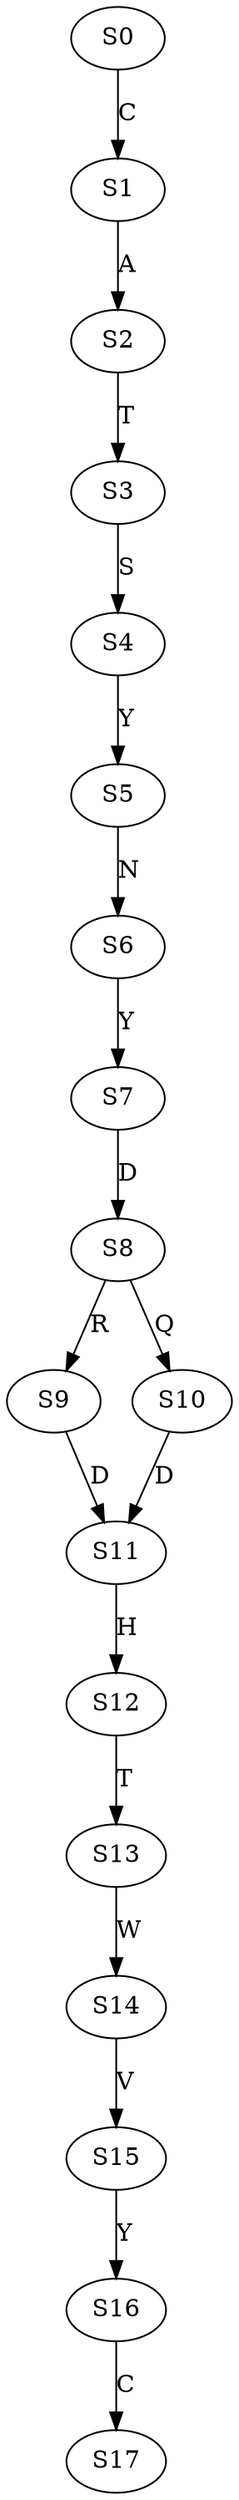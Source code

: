 strict digraph  {
	S0 -> S1 [ label = C ];
	S1 -> S2 [ label = A ];
	S2 -> S3 [ label = T ];
	S3 -> S4 [ label = S ];
	S4 -> S5 [ label = Y ];
	S5 -> S6 [ label = N ];
	S6 -> S7 [ label = Y ];
	S7 -> S8 [ label = D ];
	S8 -> S9 [ label = R ];
	S8 -> S10 [ label = Q ];
	S9 -> S11 [ label = D ];
	S10 -> S11 [ label = D ];
	S11 -> S12 [ label = H ];
	S12 -> S13 [ label = T ];
	S13 -> S14 [ label = W ];
	S14 -> S15 [ label = V ];
	S15 -> S16 [ label = Y ];
	S16 -> S17 [ label = C ];
}
